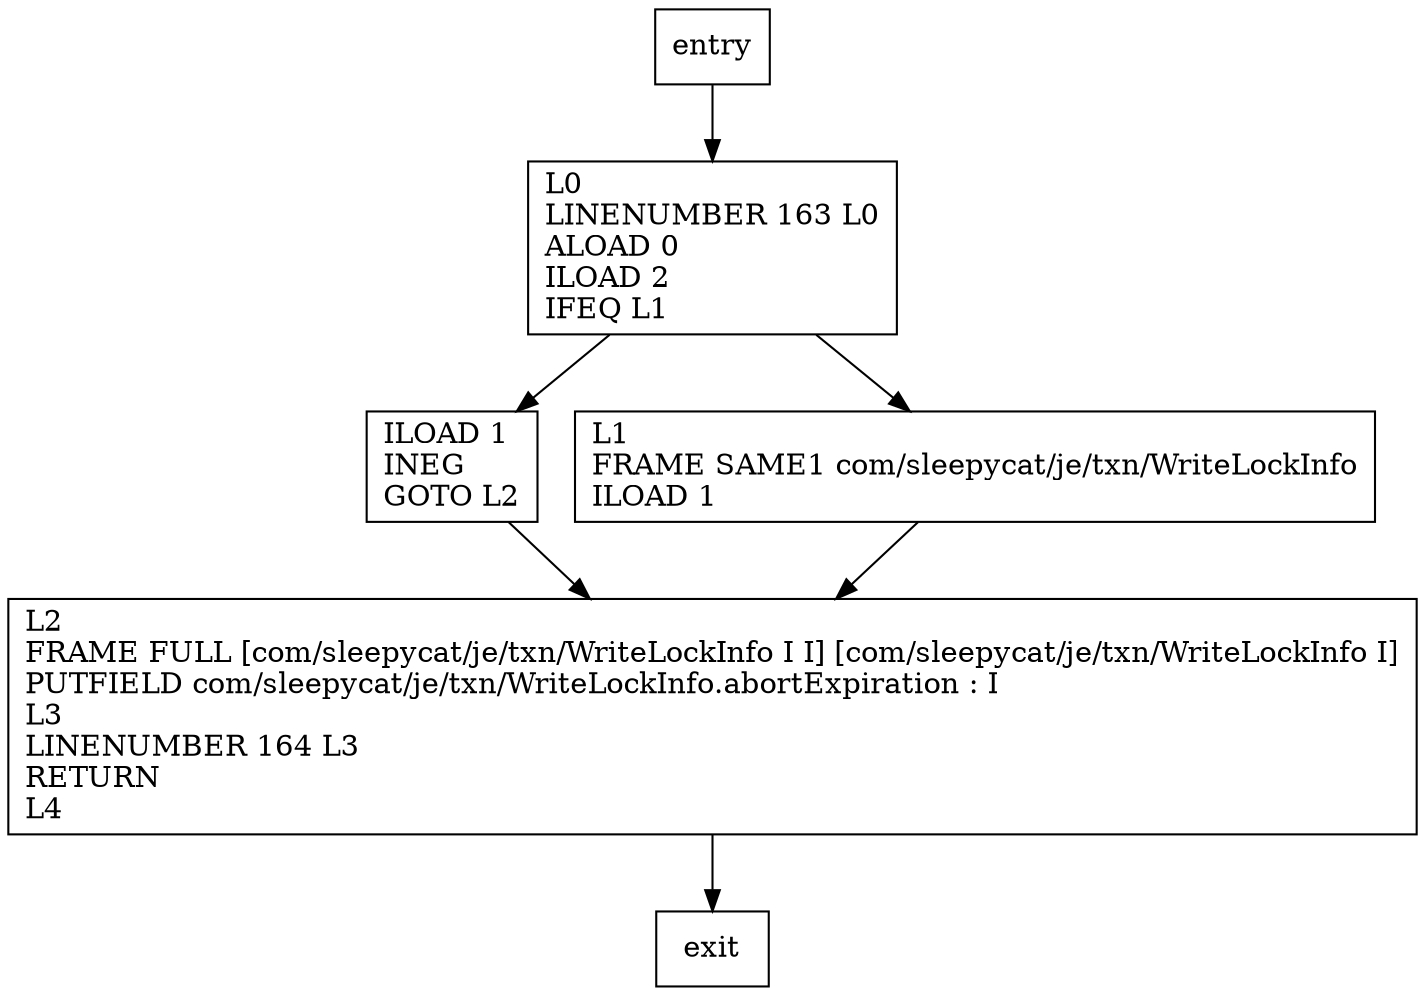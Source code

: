 digraph setAbortExpiration {
node [shape=record];
592555354 [label="L2\lFRAME FULL [com/sleepycat/je/txn/WriteLockInfo I I] [com/sleepycat/je/txn/WriteLockInfo I]\lPUTFIELD com/sleepycat/je/txn/WriteLockInfo.abortExpiration : I\lL3\lLINENUMBER 164 L3\lRETURN\lL4\l"];
1179392200 [label="ILOAD 1\lINEG\lGOTO L2\l"];
1215929222 [label="L0\lLINENUMBER 163 L0\lALOAD 0\lILOAD 2\lIFEQ L1\l"];
1795982619 [label="L1\lFRAME SAME1 com/sleepycat/je/txn/WriteLockInfo\lILOAD 1\l"];
entry;
exit;
entry -> 1215929222;
592555354 -> exit;
1179392200 -> 592555354;
1215929222 -> 1179392200;
1215929222 -> 1795982619;
1795982619 -> 592555354;
}
